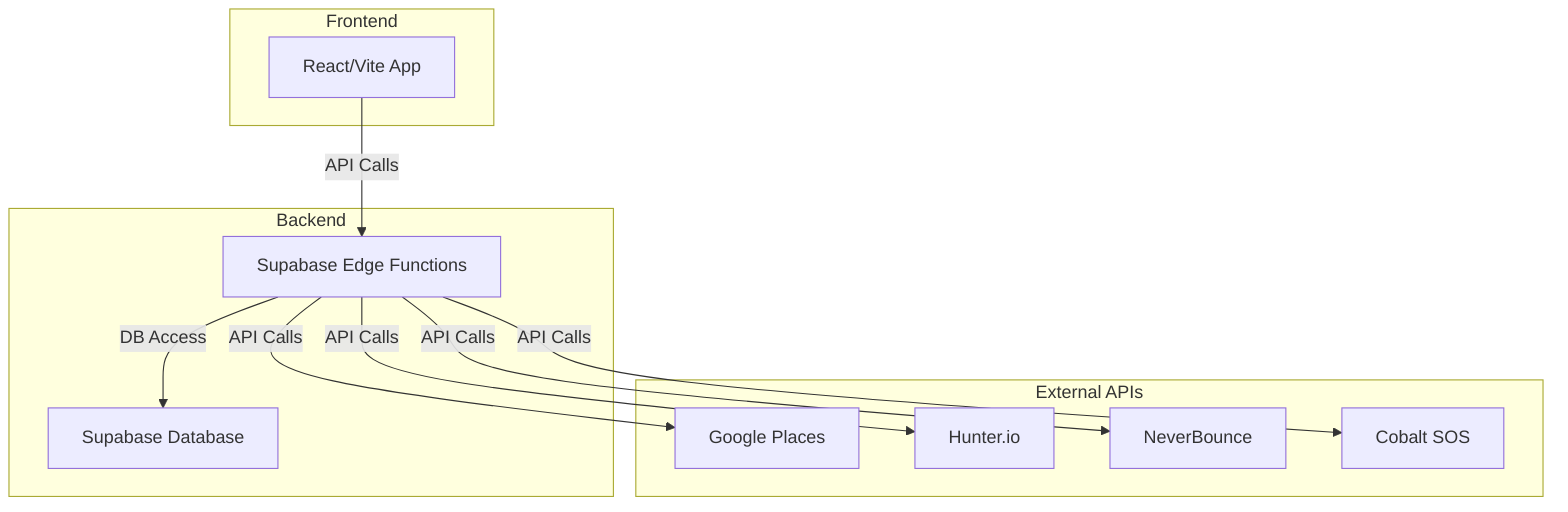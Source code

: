 %% System Reference Diagram
%% accTitle: System Reference
%% accDescr: High-level system reference for ProspectPro
flowchart TD
  subgraph Frontend["Frontend"]
    direction LR
    ReactApp["React/Vite App"]
  end
  subgraph Backend["Backend"]
    direction LR
    SupabaseEdge["Supabase Edge Functions"]
    SupabaseDB["Supabase Database"]
  end
  subgraph External["External APIs"]
    direction LR
    GooglePlaces["Google Places"]
    HunterIO["Hunter.io"]
    NeverBounce["NeverBounce"]
    CobaltSOS["Cobalt SOS"]
  end
  ReactApp -->|"API Calls"| SupabaseEdge
  SupabaseEdge -->|"DB Access"| SupabaseDB
  SupabaseEdge -->|"API Calls"| GooglePlaces
  SupabaseEdge -->|"API Calls"| HunterIO
  SupabaseEdge -->|"API Calls"| NeverBounce
  SupabaseEdge -->|"API Calls"| CobaltSOS
